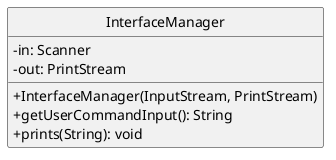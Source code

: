 @startuml

hide circle
skinparam classAttributeIconSize 0

class InterfaceManager {
- in: Scanner
- out: PrintStream
+ InterfaceManager(InputStream, PrintStream)
+ getUserCommandInput(): String
+ prints(String): void
}

@enduml